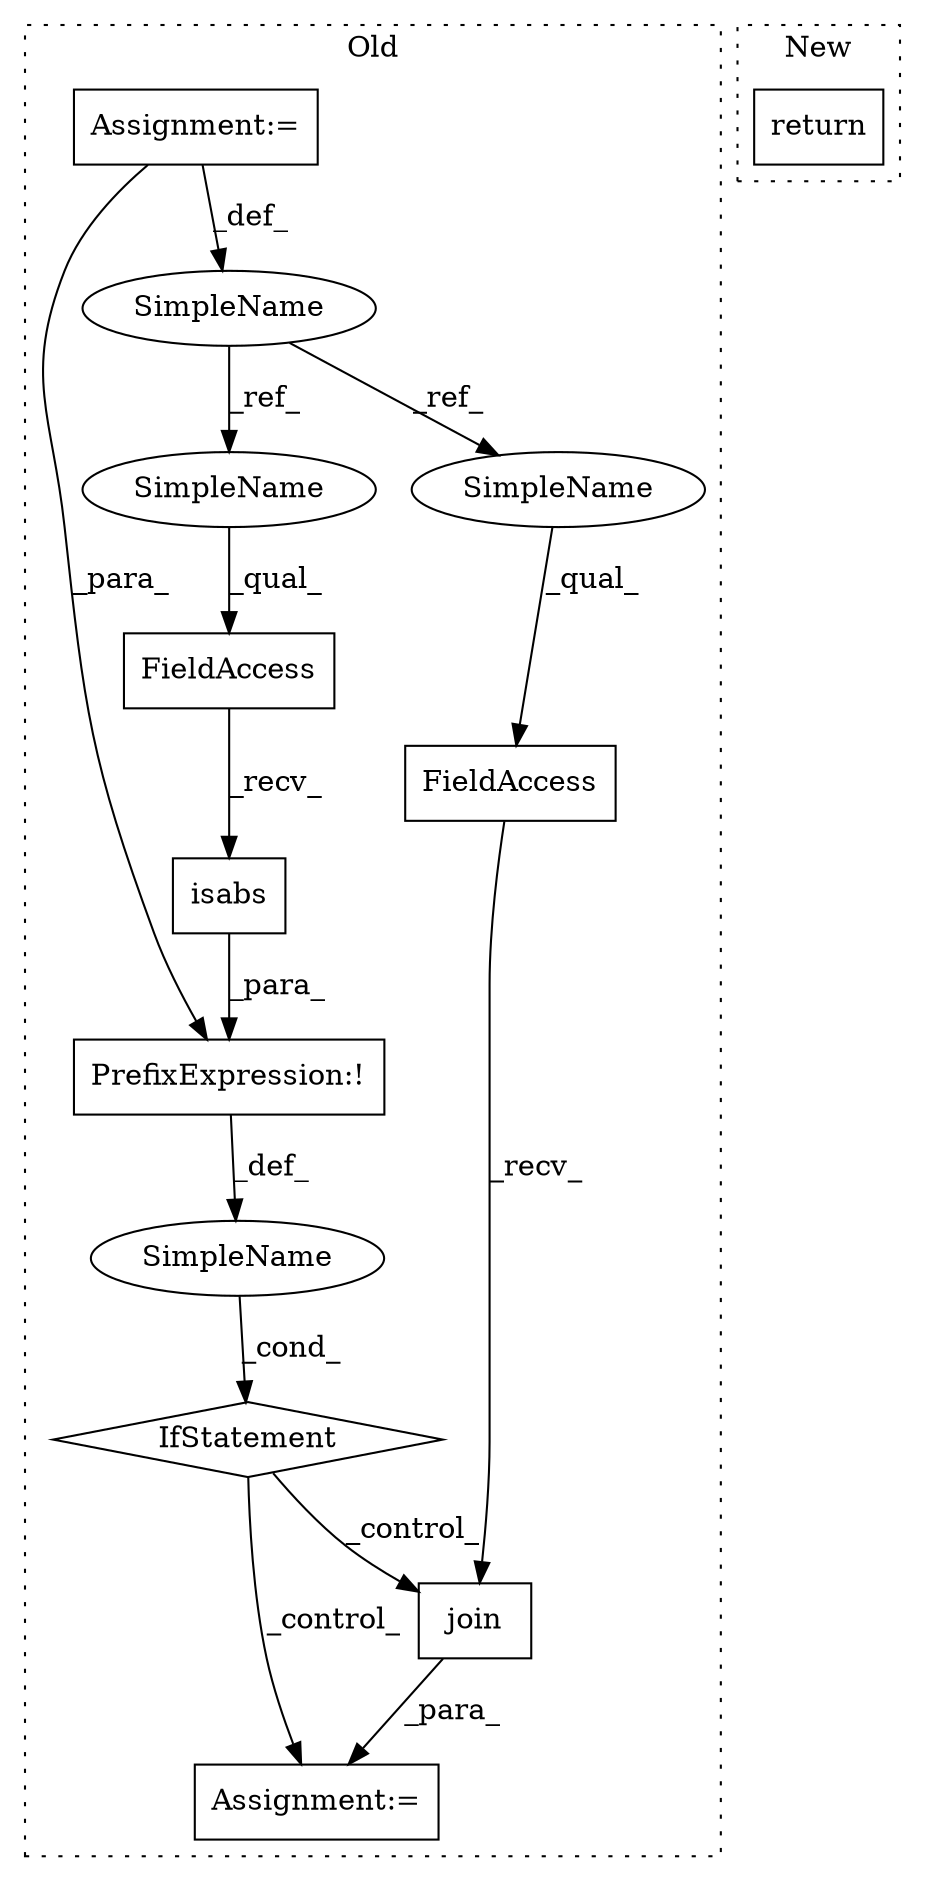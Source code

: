digraph G {
subgraph cluster0 {
1 [label="isabs" a="32" s="2649,2662" l="6,1" shape="box"];
3 [label="IfStatement" a="25" s="2636,2663" l="4,2" shape="diamond"];
4 [label="SimpleName" a="42" s="" l="" shape="ellipse"];
5 [label="Assignment:=" a="7" s="2684" l="1" shape="box"];
6 [label="FieldAccess" a="22" s="2641" l="7" shape="box"];
7 [label="join" a="32" s="2693,2732" l="5,1" shape="box"];
8 [label="FieldAccess" a="22" s="2685" l="7" shape="box"];
9 [label="PrefixExpression:!" a="38" s="2640" l="1" shape="box"];
10 [label="SimpleName" a="42" s="2231" l="2" shape="ellipse"];
11 [label="Assignment:=" a="7" s="2231" l="2" shape="box"];
12 [label="SimpleName" a="42" s="2641" l="2" shape="ellipse"];
13 [label="SimpleName" a="42" s="2685" l="2" shape="ellipse"];
label = "Old";
style="dotted";
}
subgraph cluster1 {
2 [label="return" a="41" s="3058" l="7" shape="box"];
label = "New";
style="dotted";
}
1 -> 9 [label="_para_"];
3 -> 7 [label="_control_"];
3 -> 5 [label="_control_"];
4 -> 3 [label="_cond_"];
6 -> 1 [label="_recv_"];
7 -> 5 [label="_para_"];
8 -> 7 [label="_recv_"];
9 -> 4 [label="_def_"];
10 -> 12 [label="_ref_"];
10 -> 13 [label="_ref_"];
11 -> 10 [label="_def_"];
11 -> 9 [label="_para_"];
12 -> 6 [label="_qual_"];
13 -> 8 [label="_qual_"];
}
